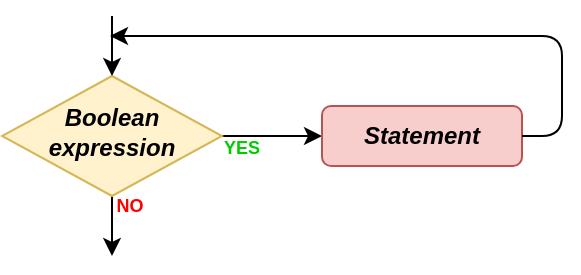 <mxfile version="13.0.3" type="device"><diagram id="C5RBs43oDa-KdzZeNtuy" name="Page-1"><mxGraphModel dx="946" dy="644" grid="1" gridSize="10" guides="1" tooltips="1" connect="1" arrows="1" fold="1" page="1" pageScale="1" pageWidth="827" pageHeight="1169" math="0" shadow="0"><root><mxCell id="WIyWlLk6GJQsqaUBKTNV-0"/><mxCell id="WIyWlLk6GJQsqaUBKTNV-1" parent="WIyWlLk6GJQsqaUBKTNV-0"/><mxCell id="G6EBWNTIHy2u6F7F_qyh-10" value="" style="edgeStyle=orthogonalEdgeStyle;rounded=1;orthogonalLoop=1;jettySize=auto;html=1;endArrow=classic;endFill=1;endSize=6;" parent="WIyWlLk6GJQsqaUBKTNV-1" source="WIyWlLk6GJQsqaUBKTNV-6" target="WIyWlLk6GJQsqaUBKTNV-7" edge="1"><mxGeometry relative="1" as="geometry"/></mxCell><mxCell id="uJj6Gz5fETCHua8vj9fp-8" value="" style="edgeStyle=orthogonalEdgeStyle;rounded=0;orthogonalLoop=1;jettySize=auto;html=1;" edge="1" parent="WIyWlLk6GJQsqaUBKTNV-1" source="WIyWlLk6GJQsqaUBKTNV-6"><mxGeometry relative="1" as="geometry"><mxPoint x="215" y="270" as="targetPoint"/></mxGeometry></mxCell><mxCell id="WIyWlLk6GJQsqaUBKTNV-6" value="&lt;i&gt;&lt;b&gt;&lt;font style=&quot;font-size: 12px&quot;&gt;Boolean expression&lt;/font&gt;&lt;/b&gt;&lt;/i&gt;" style="rhombus;whiteSpace=wrap;html=1;shadow=0;fontFamily=Helvetica;fontSize=12;align=center;strokeWidth=1;spacing=6;spacingTop=-4;fillColor=#fff2cc;strokeColor=#d6b656;" parent="WIyWlLk6GJQsqaUBKTNV-1" vertex="1"><mxGeometry x="160" y="180" width="110" height="60" as="geometry"/></mxCell><mxCell id="WIyWlLk6GJQsqaUBKTNV-7" value="&lt;b&gt;&lt;i&gt;Statement&lt;/i&gt;&lt;/b&gt;" style="rounded=1;whiteSpace=wrap;html=1;fontSize=12;glass=0;strokeWidth=1;shadow=0;fillColor=#f8cecc;strokeColor=#b85450;" parent="WIyWlLk6GJQsqaUBKTNV-1" vertex="1"><mxGeometry x="320" y="195" width="100" height="30" as="geometry"/></mxCell><mxCell id="G6EBWNTIHy2u6F7F_qyh-2" value="" style="endArrow=classic;html=1;entryX=0.5;entryY=0;entryDx=0;entryDy=0;" parent="WIyWlLk6GJQsqaUBKTNV-1" target="WIyWlLk6GJQsqaUBKTNV-6" edge="1"><mxGeometry width="50" height="50" relative="1" as="geometry"><mxPoint x="215" y="150" as="sourcePoint"/><mxPoint x="180" y="160" as="targetPoint"/></mxGeometry></mxCell><mxCell id="G6EBWNTIHy2u6F7F_qyh-11" value="&lt;font style=&quot;font-size: 9px&quot; color=&quot;#00cc00&quot;&gt;&lt;b&gt;YES&lt;/b&gt;&lt;/font&gt;" style="text;html=1;strokeColor=none;fillColor=none;align=center;verticalAlign=middle;whiteSpace=wrap;rounded=0;" parent="WIyWlLk6GJQsqaUBKTNV-1" vertex="1"><mxGeometry x="260" y="205" width="40" height="20" as="geometry"/></mxCell><mxCell id="G6EBWNTIHy2u6F7F_qyh-35" value="&lt;b&gt;&lt;font color=&quot;#ff0000&quot; style=&quot;font-size: 9px&quot;&gt;NO&lt;/font&gt;&lt;/b&gt;" style="text;html=1;strokeColor=none;fillColor=none;align=center;verticalAlign=middle;whiteSpace=wrap;rounded=0;" parent="WIyWlLk6GJQsqaUBKTNV-1" vertex="1"><mxGeometry x="204" y="234" width="40" height="20" as="geometry"/></mxCell><mxCell id="uJj6Gz5fETCHua8vj9fp-11" value="" style="endArrow=classic;html=1;exitX=1;exitY=0.5;exitDx=0;exitDy=0;" edge="1" parent="WIyWlLk6GJQsqaUBKTNV-1" source="WIyWlLk6GJQsqaUBKTNV-7"><mxGeometry width="50" height="50" relative="1" as="geometry"><mxPoint x="370" y="225" as="sourcePoint"/><mxPoint x="214" y="160" as="targetPoint"/><Array as="points"><mxPoint x="440" y="210"/><mxPoint x="440" y="160"/></Array></mxGeometry></mxCell></root></mxGraphModel></diagram></mxfile>